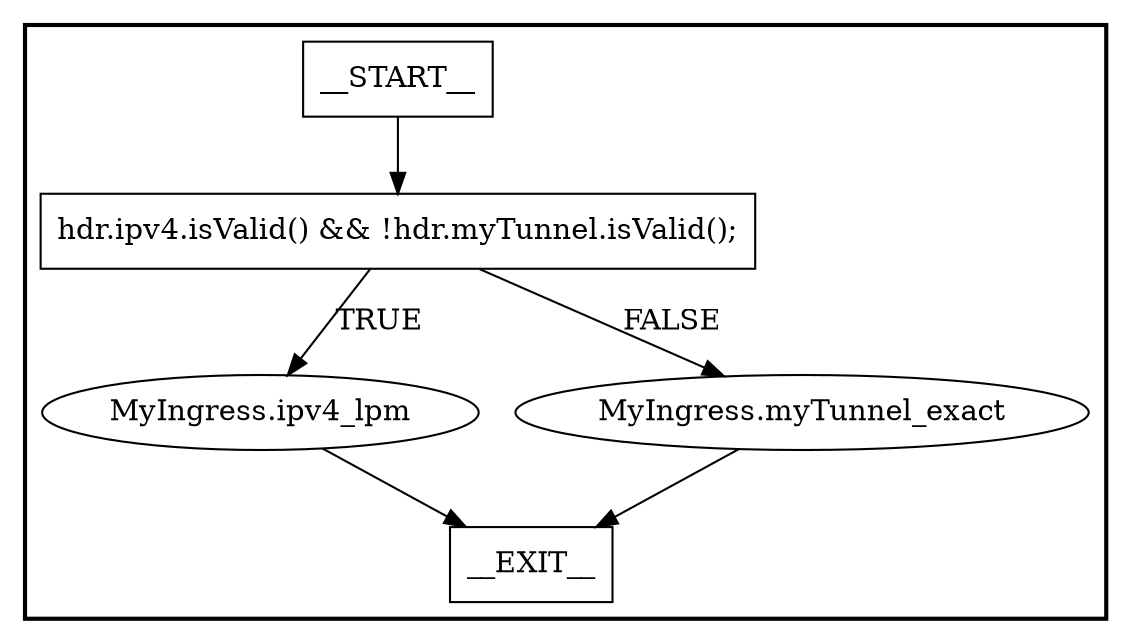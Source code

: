 digraph MyIngress {
subgraph cluster {
graph [
label="", labeljust=r, style=bold];
0[label=__START__, margin="", shape=rectangle, style=solid];
1[label=__EXIT__, margin="", shape=rectangle, style=solid];
2[label="hdr.ipv4.isValid() && !hdr.myTunnel.isValid();", margin="", shape=rectangle, style=solid];
3[label="MyIngress.ipv4_lpm", margin="", shape=ellipse, style=solid];
4[label="MyIngress.myTunnel_exact", margin="", shape=ellipse, style=solid];
0 -> 2[label=""];
2 -> 3[label=TRUE];
2 -> 4[label=FALSE];
3 -> 1[label=""];
4 -> 1[label=""];
}
}
